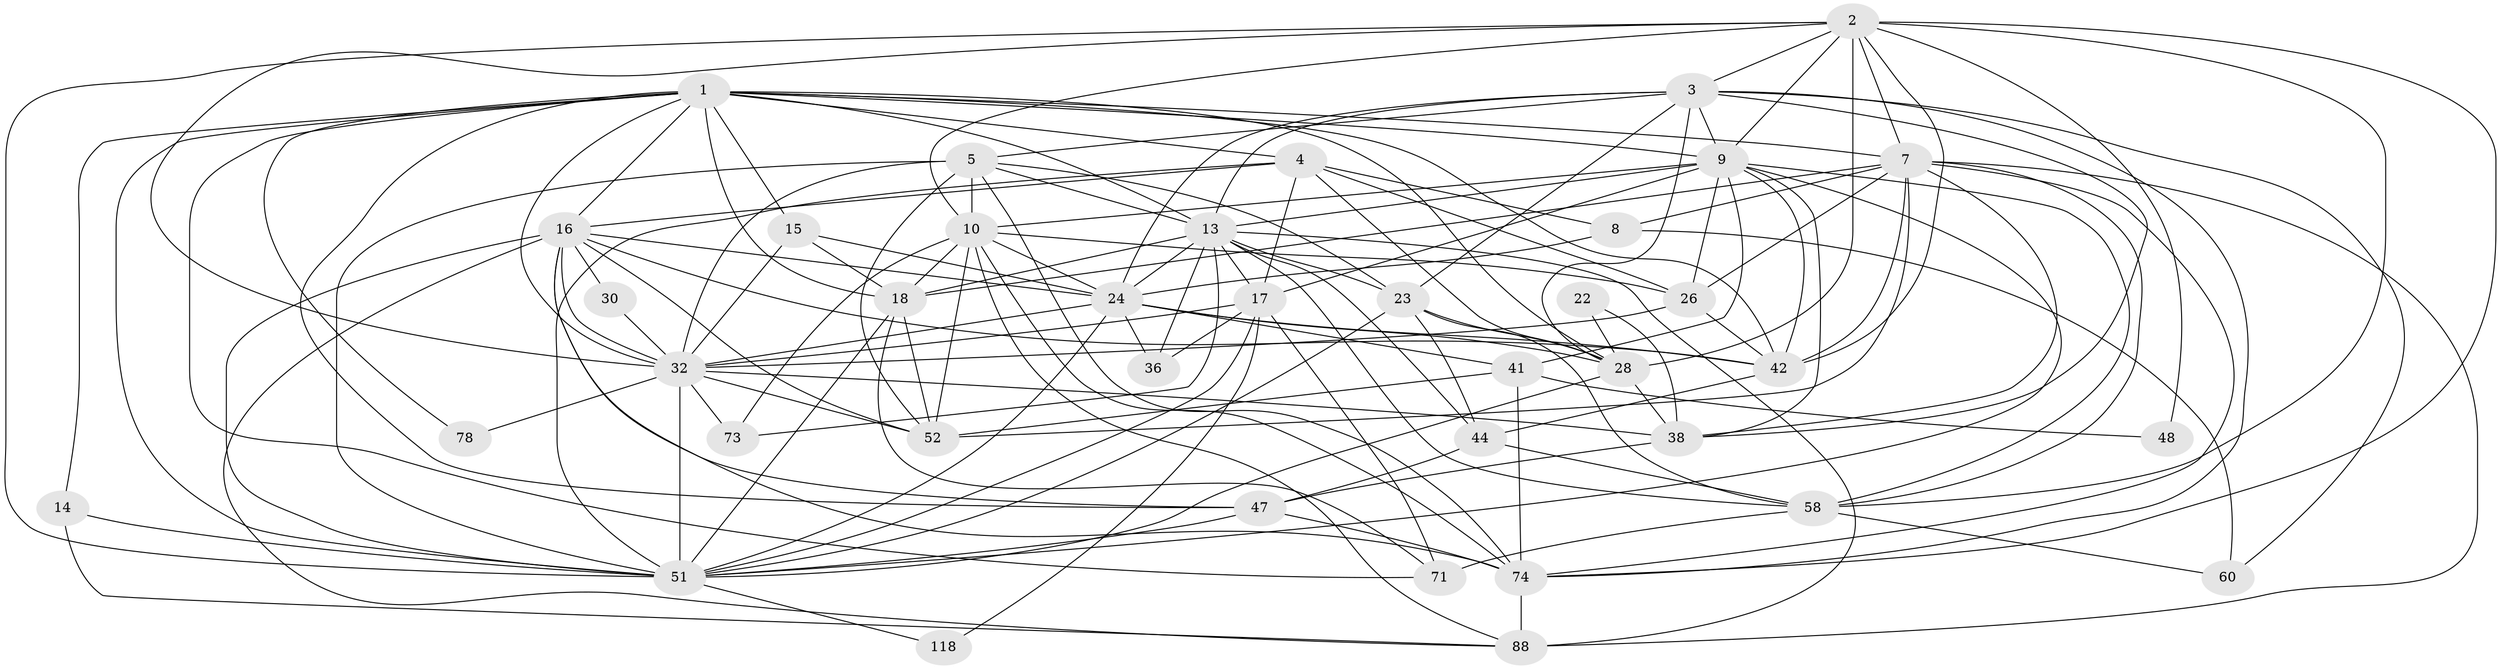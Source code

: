 // original degree distribution, {5: 0.1652892561983471, 4: 0.2644628099173554, 6: 0.10743801652892562, 3: 0.2892561983471074, 7: 0.04132231404958678, 2: 0.12396694214876033, 8: 0.008264462809917356}
// Generated by graph-tools (version 1.1) at 2025/18/03/04/25 18:18:29]
// undirected, 39 vertices, 141 edges
graph export_dot {
graph [start="1"]
  node [color=gray90,style=filled];
  1 [super="+107+45+68+54"];
  2 [super="+11+56"];
  3 [super="+40"];
  4 [super="+117+112+31"];
  5 [super="+12+6+100"];
  7 [super="+104+66+98"];
  8 [super="+106"];
  9 [super="+96+20"];
  10 [super="+113+99+90+63"];
  13 [super="+19+27+53+34"];
  14;
  15;
  16 [super="+55+64+72"];
  17 [super="+29+97+62"];
  18 [super="+25+59"];
  22;
  23 [super="+86+83"];
  24 [super="+79+49"];
  26 [super="+39"];
  28 [super="+57+43"];
  30;
  32 [super="+35"];
  36;
  38 [super="+105"];
  41 [super="+80"];
  42 [super="+92+69"];
  44 [super="+109"];
  47 [super="+77+87"];
  48;
  51 [super="+70+84+81+65"];
  52 [super="+102+89"];
  58 [super="+76+61"];
  60;
  71;
  73;
  74 [super="+91"];
  78;
  88 [super="+116"];
  118;
  1 -- 78;
  1 -- 15;
  1 -- 51 [weight=2];
  1 -- 32;
  1 -- 18;
  1 -- 16;
  1 -- 42 [weight=2];
  1 -- 28;
  1 -- 47;
  1 -- 71;
  1 -- 13;
  1 -- 14;
  1 -- 9;
  1 -- 7;
  1 -- 4;
  2 -- 3;
  2 -- 7;
  2 -- 32;
  2 -- 51;
  2 -- 42;
  2 -- 9;
  2 -- 48;
  2 -- 58;
  2 -- 74;
  2 -- 10;
  2 -- 28;
  3 -- 5;
  3 -- 38;
  3 -- 24;
  3 -- 60;
  3 -- 74;
  3 -- 28;
  3 -- 9;
  3 -- 23;
  3 -- 13;
  4 -- 8;
  4 -- 28;
  4 -- 26;
  4 -- 17 [weight=2];
  4 -- 51;
  4 -- 16;
  5 -- 10 [weight=2];
  5 -- 52 [weight=4];
  5 -- 51 [weight=2];
  5 -- 13 [weight=2];
  5 -- 32;
  5 -- 74;
  5 -- 23;
  7 -- 8 [weight=2];
  7 -- 58;
  7 -- 38;
  7 -- 26;
  7 -- 52;
  7 -- 74;
  7 -- 18;
  7 -- 88 [weight=2];
  7 -- 42;
  8 -- 60;
  8 -- 24;
  9 -- 10;
  9 -- 42;
  9 -- 26;
  9 -- 51;
  9 -- 17;
  9 -- 13 [weight=2];
  9 -- 38;
  9 -- 58;
  9 -- 41;
  10 -- 73;
  10 -- 24;
  10 -- 26;
  10 -- 74;
  10 -- 52 [weight=2];
  10 -- 88;
  10 -- 18;
  13 -- 58;
  13 -- 36;
  13 -- 73;
  13 -- 17 [weight=2];
  13 -- 23;
  13 -- 24;
  13 -- 44;
  13 -- 18;
  13 -- 88;
  14 -- 88;
  14 -- 51;
  15 -- 32;
  15 -- 18;
  15 -- 24;
  16 -- 88;
  16 -- 32;
  16 -- 47;
  16 -- 51 [weight=2];
  16 -- 52;
  16 -- 30;
  16 -- 24;
  16 -- 42;
  16 -- 74;
  17 -- 71;
  17 -- 51 [weight=2];
  17 -- 36;
  17 -- 32;
  17 -- 118;
  18 -- 51;
  18 -- 71;
  18 -- 52;
  22 -- 38;
  22 -- 28;
  23 -- 58;
  23 -- 44;
  23 -- 51;
  23 -- 28;
  24 -- 32;
  24 -- 41;
  24 -- 36;
  24 -- 51;
  24 -- 28;
  24 -- 42;
  26 -- 32;
  26 -- 42;
  28 -- 38;
  28 -- 51;
  30 -- 32;
  32 -- 38;
  32 -- 73;
  32 -- 78;
  32 -- 51;
  32 -- 52;
  38 -- 47;
  41 -- 48;
  41 -- 74;
  41 -- 52;
  42 -- 44;
  44 -- 47;
  44 -- 58;
  47 -- 51;
  47 -- 74;
  51 -- 118;
  58 -- 71;
  58 -- 60;
  74 -- 88;
}
